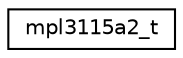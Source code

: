 digraph "Graphical Class Hierarchy"
{
 // LATEX_PDF_SIZE
  edge [fontname="Helvetica",fontsize="10",labelfontname="Helvetica",labelfontsize="10"];
  node [fontname="Helvetica",fontsize="10",shape=record];
  rankdir="LR";
  Node0 [label="mpl3115a2_t",height=0.2,width=0.4,color="black", fillcolor="white", style="filled",URL="$structmpl3115a2__t.html",tooltip="Device descriptor for MPL3115A2 sensors."];
}
